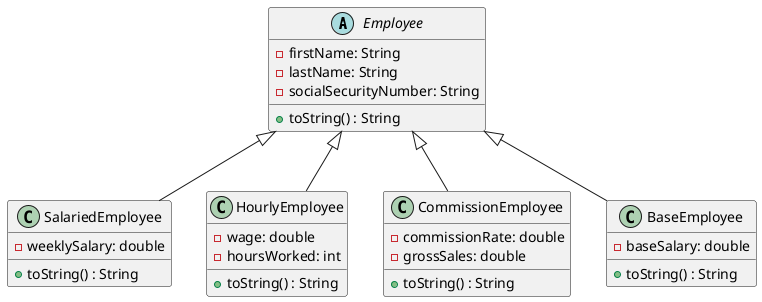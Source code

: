 @startuml
abstract class Employee {
    - firstName: String
    - lastName: String
    - socialSecurityNumber: String
    + toString() : String
}

class SalariedEmployee{
    - weeklySalary: double
    + toString() : String
}

class HourlyEmployee {
    - wage: double
    - hoursWorked: int
    + toString() : String
}

class CommissionEmployee{
    - commissionRate: double
    - grossSales: double
    + toString() : String
}

class BaseEmployee{
    - baseSalary: double
    + toString() : String
}

Employee <|-- SalariedEmployee
Employee <|-- HourlyEmployee
Employee <|-- CommissionEmployee
Employee <|-- BaseEmployee

@enduml